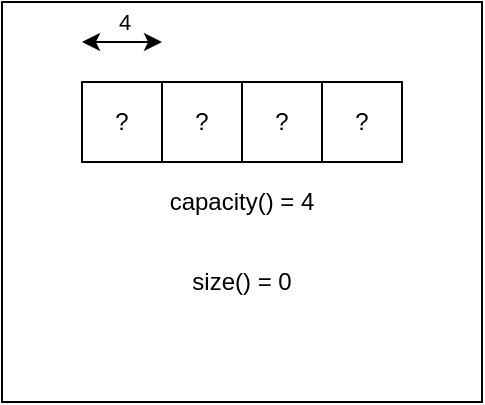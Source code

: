 <mxfile>
    <diagram id="YsmISJO1a8Juel36LJzz" name="Page-1">
        <mxGraphModel dx="1037" dy="487" grid="1" gridSize="10" guides="1" tooltips="1" connect="1" arrows="1" fold="1" page="1" pageScale="1" pageWidth="850" pageHeight="1100" math="0" shadow="0">
            <root>
                <mxCell id="0"/>
                <mxCell id="1" parent="0"/>
                <mxCell id="2" value="" style="rounded=0;whiteSpace=wrap;html=1;" vertex="1" parent="1">
                    <mxGeometry x="40" y="120" width="240" height="200" as="geometry"/>
                </mxCell>
                <mxCell id="3" value="?" style="rounded=0;whiteSpace=wrap;html=1;" vertex="1" parent="1">
                    <mxGeometry x="80" y="160" width="40" height="40" as="geometry"/>
                </mxCell>
                <mxCell id="4" value="?" style="rounded=0;whiteSpace=wrap;html=1;" vertex="1" parent="1">
                    <mxGeometry x="120" y="160" width="40" height="40" as="geometry"/>
                </mxCell>
                <mxCell id="5" value="?" style="rounded=0;whiteSpace=wrap;html=1;" vertex="1" parent="1">
                    <mxGeometry x="160" y="160" width="40" height="40" as="geometry"/>
                </mxCell>
                <mxCell id="6" value="?" style="rounded=0;whiteSpace=wrap;html=1;" vertex="1" parent="1">
                    <mxGeometry x="200" y="160" width="40" height="40" as="geometry"/>
                </mxCell>
                <mxCell id="7" value="size() = 0" style="text;html=1;strokeColor=none;fillColor=none;align=center;verticalAlign=middle;whiteSpace=wrap;rounded=0;" vertex="1" parent="1">
                    <mxGeometry x="80" y="240" width="160" height="40" as="geometry"/>
                </mxCell>
                <mxCell id="8" value="capacity() = 4" style="text;html=1;strokeColor=none;fillColor=none;align=center;verticalAlign=middle;whiteSpace=wrap;rounded=0;" vertex="1" parent="1">
                    <mxGeometry x="80" y="200" width="160" height="40" as="geometry"/>
                </mxCell>
                <mxCell id="9" value="" style="endArrow=classic;startArrow=classic;html=1;" edge="1" parent="1">
                    <mxGeometry width="50" height="50" relative="1" as="geometry">
                        <mxPoint x="80" y="140" as="sourcePoint"/>
                        <mxPoint x="120" y="140" as="targetPoint"/>
                    </mxGeometry>
                </mxCell>
                <mxCell id="10" value="4" style="edgeLabel;html=1;align=center;verticalAlign=middle;resizable=0;points=[];" vertex="1" connectable="0" parent="9">
                    <mxGeometry x="0.213" relative="1" as="geometry">
                        <mxPoint x="-4" y="-10" as="offset"/>
                    </mxGeometry>
                </mxCell>
            </root>
        </mxGraphModel>
    </diagram>
</mxfile>